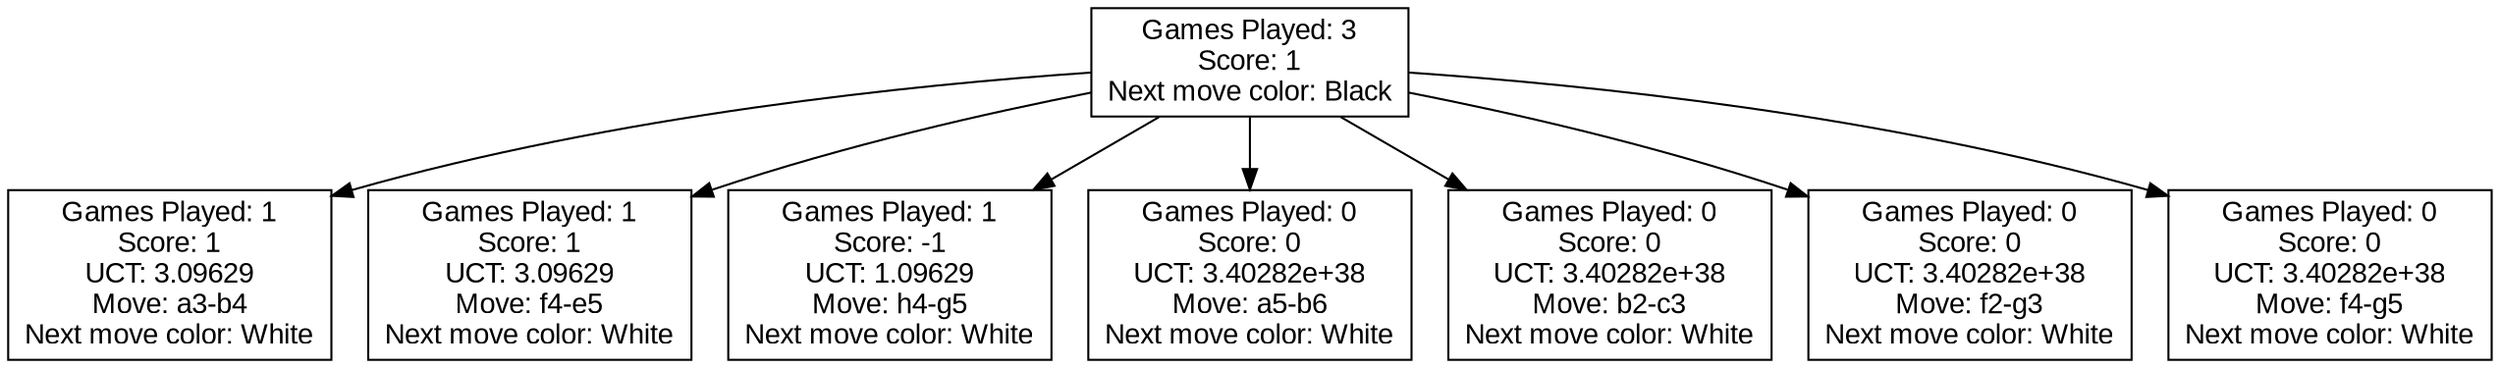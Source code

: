 digraph Tree {
    node [shape=box, fontname="Arial"];
    node0 [label="Games Played: 3\nScore: 1
Next move color: Black"];
    node1 [label="Games Played: 1\nScore: 1\nUCT: 3.09629\nMove: a3-b4
Next move color: White"];
    node0 -> node1;
    node2 [label="Games Played: 1\nScore: 1\nUCT: 3.09629\nMove: f4-e5
Next move color: White"];
    node0 -> node2;
    node3 [label="Games Played: 1\nScore: -1\nUCT: 1.09629\nMove: h4-g5
Next move color: White"];
    node0 -> node3;
    node4 [label="Games Played: 0\nScore: 0\nUCT: 3.40282e+38\nMove: a5-b6
Next move color: White"];
    node0 -> node4;
    node5 [label="Games Played: 0\nScore: 0\nUCT: 3.40282e+38\nMove: b2-c3
Next move color: White"];
    node0 -> node5;
    node6 [label="Games Played: 0\nScore: 0\nUCT: 3.40282e+38\nMove: f2-g3
Next move color: White"];
    node0 -> node6;
    node7 [label="Games Played: 0\nScore: 0\nUCT: 3.40282e+38\nMove: f4-g5
Next move color: White"];
    node0 -> node7;
}
